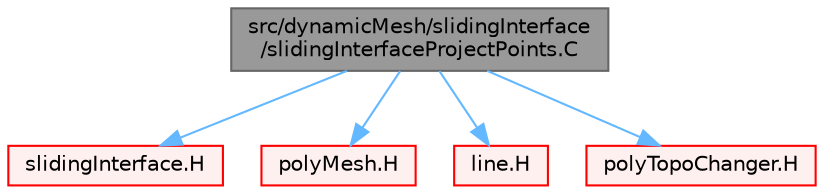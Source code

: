 digraph "src/dynamicMesh/slidingInterface/slidingInterfaceProjectPoints.C"
{
 // LATEX_PDF_SIZE
  bgcolor="transparent";
  edge [fontname=Helvetica,fontsize=10,labelfontname=Helvetica,labelfontsize=10];
  node [fontname=Helvetica,fontsize=10,shape=box,height=0.2,width=0.4];
  Node1 [id="Node000001",label="src/dynamicMesh/slidingInterface\l/slidingInterfaceProjectPoints.C",height=0.2,width=0.4,color="gray40", fillcolor="grey60", style="filled", fontcolor="black",tooltip=" "];
  Node1 -> Node2 [id="edge1_Node000001_Node000002",color="steelblue1",style="solid",tooltip=" "];
  Node2 [id="Node000002",label="slidingInterface.H",height=0.2,width=0.4,color="red", fillcolor="#FFF0F0", style="filled",URL="$slidingInterface_8H.html",tooltip=" "];
  Node1 -> Node254 [id="edge2_Node000001_Node000254",color="steelblue1",style="solid",tooltip=" "];
  Node254 [id="Node000254",label="polyMesh.H",height=0.2,width=0.4,color="red", fillcolor="#FFF0F0", style="filled",URL="$polyMesh_8H.html",tooltip=" "];
  Node1 -> Node200 [id="edge3_Node000001_Node000200",color="steelblue1",style="solid",tooltip=" "];
  Node200 [id="Node000200",label="line.H",height=0.2,width=0.4,color="red", fillcolor="#FFF0F0", style="filled",URL="$line_8H.html",tooltip=" "];
  Node1 -> Node285 [id="edge4_Node000001_Node000285",color="steelblue1",style="solid",tooltip=" "];
  Node285 [id="Node000285",label="polyTopoChanger.H",height=0.2,width=0.4,color="red", fillcolor="#FFF0F0", style="filled",URL="$polyTopoChanger_8H.html",tooltip=" "];
}
